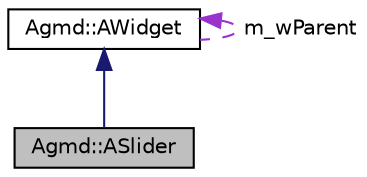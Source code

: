 digraph "Agmd::ASlider"
{
  edge [fontname="Helvetica",fontsize="10",labelfontname="Helvetica",labelfontsize="10"];
  node [fontname="Helvetica",fontsize="10",shape=record];
  Node1 [label="Agmd::ASlider",height=0.2,width=0.4,color="black", fillcolor="grey75", style="filled" fontcolor="black"];
  Node2 -> Node1 [dir="back",color="midnightblue",fontsize="10",style="solid"];
  Node2 [label="Agmd::AWidget",height=0.2,width=0.4,color="black", fillcolor="white", style="filled",URL="$class_agmd_1_1_a_widget.html"];
  Node2 -> Node2 [dir="back",color="darkorchid3",fontsize="10",style="dashed",label=" m_wParent" ];
}
